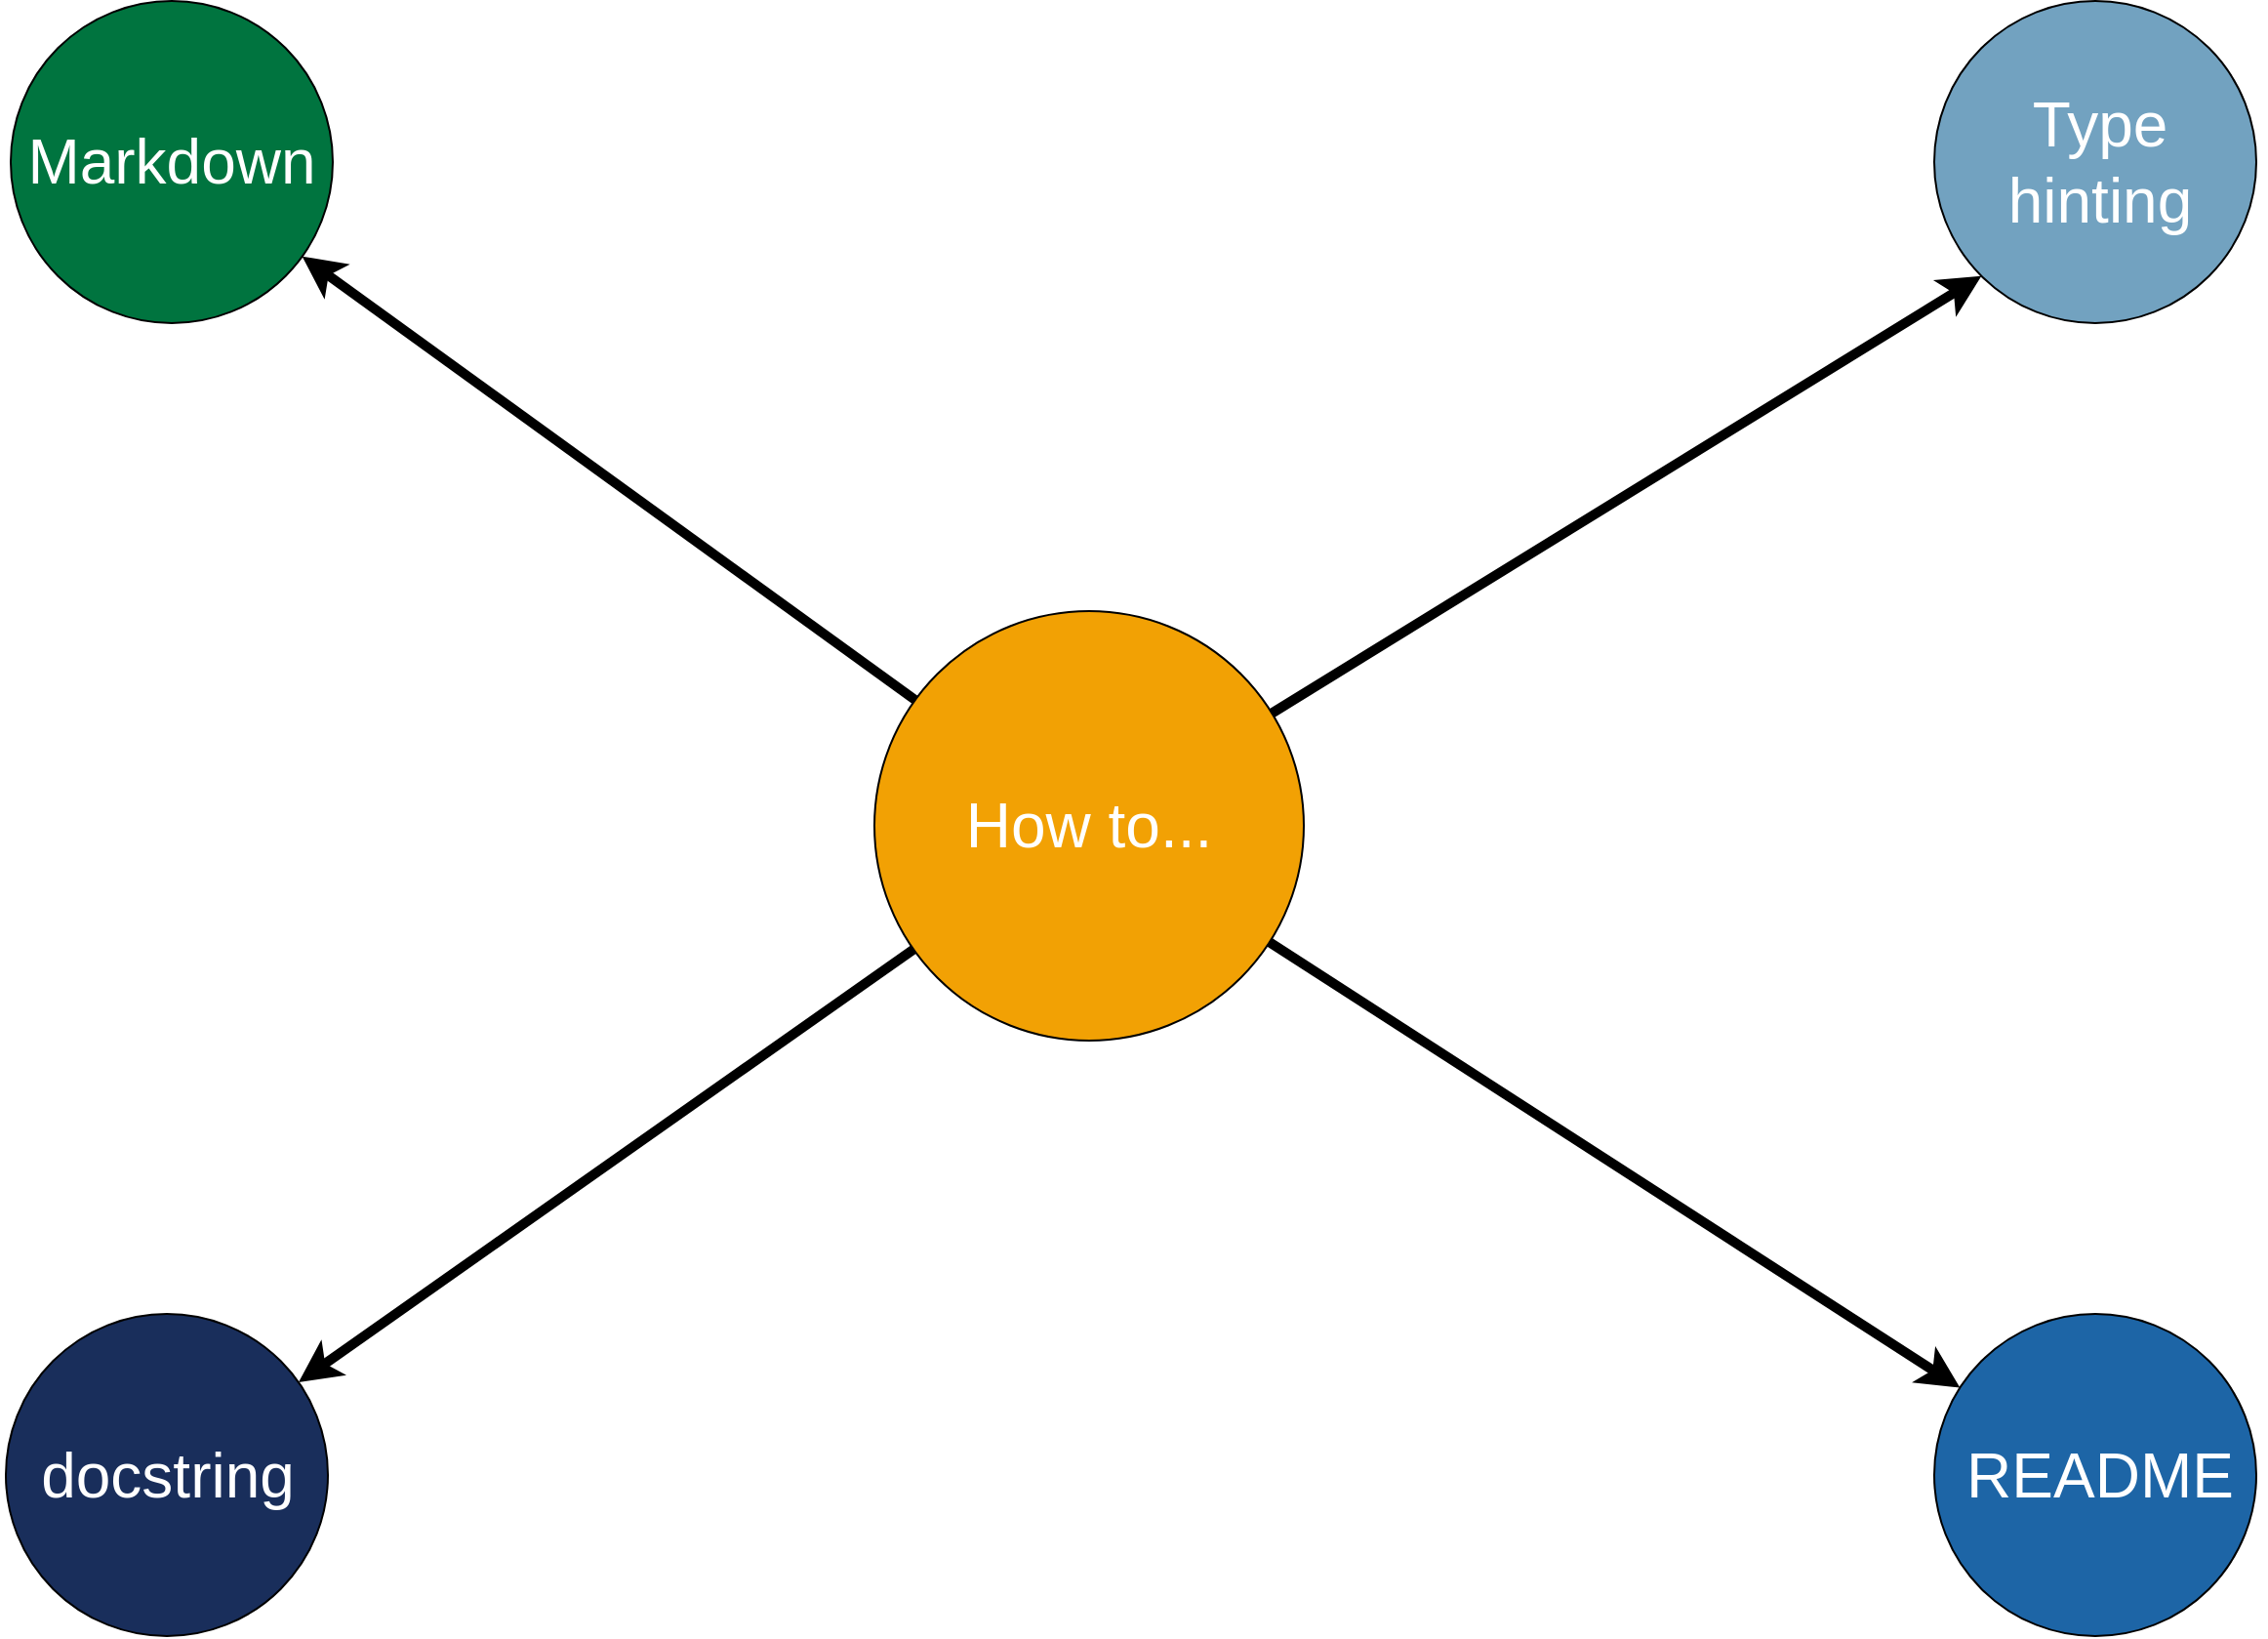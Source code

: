 <mxfile version="13.0.3" type="device"><diagram id="31NhOIFEE1S6o2KfB4fZ" name="Page-1"><mxGraphModel dx="2172" dy="1932" grid="1" gridSize="10" guides="1" tooltips="1" connect="1" arrows="1" fold="1" page="1" pageScale="1" pageWidth="1920" pageHeight="1200" math="0" shadow="0"><root><mxCell id="0"/><mxCell id="1" parent="0"/><mxCell id="iWD9waFiwqPBN_AOMrQd-7" style="rounded=0;orthogonalLoop=1;jettySize=auto;html=1;strokeWidth=5;" edge="1" parent="1" source="iWD9waFiwqPBN_AOMrQd-1" target="iWD9waFiwqPBN_AOMrQd-4"><mxGeometry relative="1" as="geometry"/></mxCell><mxCell id="iWD9waFiwqPBN_AOMrQd-10" style="edgeStyle=none;rounded=0;orthogonalLoop=1;jettySize=auto;html=1;entryX=0;entryY=1;entryDx=0;entryDy=0;strokeWidth=5;" edge="1" parent="1" source="iWD9waFiwqPBN_AOMrQd-1" target="iWD9waFiwqPBN_AOMrQd-8"><mxGeometry relative="1" as="geometry"/></mxCell><mxCell id="iWD9waFiwqPBN_AOMrQd-13" style="edgeStyle=none;rounded=0;orthogonalLoop=1;jettySize=auto;html=1;strokeWidth=5;" edge="1" parent="1" source="iWD9waFiwqPBN_AOMrQd-1" target="iWD9waFiwqPBN_AOMrQd-11"><mxGeometry relative="1" as="geometry"/></mxCell><mxCell id="iWD9waFiwqPBN_AOMrQd-16" style="edgeStyle=none;rounded=0;orthogonalLoop=1;jettySize=auto;html=1;strokeWidth=5;" edge="1" parent="1" source="iWD9waFiwqPBN_AOMrQd-1" target="iWD9waFiwqPBN_AOMrQd-14"><mxGeometry relative="1" as="geometry"/></mxCell><mxCell id="iWD9waFiwqPBN_AOMrQd-1" value="" style="ellipse;whiteSpace=wrap;html=1;aspect=fixed;fillColor=#f2a104;" vertex="1" parent="1"><mxGeometry x="850" y="490" width="220" height="220" as="geometry"/></mxCell><mxCell id="iWD9waFiwqPBN_AOMrQd-2" value="&lt;font style=&quot;font-size: 32px&quot; color=&quot;#ffffff&quot;&gt;How to...&lt;/font&gt;" style="text;html=1;strokeColor=none;fillColor=none;align=center;verticalAlign=middle;whiteSpace=wrap;rounded=0;" vertex="1" parent="1"><mxGeometry x="875" y="580" width="170" height="40" as="geometry"/></mxCell><mxCell id="iWD9waFiwqPBN_AOMrQd-4" value="" style="ellipse;whiteSpace=wrap;html=1;aspect=fixed;fillColor=#00743f;" vertex="1" parent="1"><mxGeometry x="407.5" y="177.5" width="165" height="165" as="geometry"/></mxCell><mxCell id="iWD9waFiwqPBN_AOMrQd-5" value="&lt;font style=&quot;font-size: 32px&quot; color=&quot;#ffffff&quot;&gt;Markdown&lt;/font&gt;" style="text;html=1;strokeColor=none;fillColor=none;align=center;verticalAlign=middle;whiteSpace=wrap;rounded=0;" vertex="1" parent="1"><mxGeometry x="405" y="240" width="170" height="40" as="geometry"/></mxCell><mxCell id="iWD9waFiwqPBN_AOMrQd-8" value="" style="ellipse;whiteSpace=wrap;html=1;aspect=fixed;fillColor=#72A2c0;" vertex="1" parent="1"><mxGeometry x="1393" y="177.5" width="165" height="165" as="geometry"/></mxCell><mxCell id="iWD9waFiwqPBN_AOMrQd-9" value="&lt;font style=&quot;font-size: 32px&quot; color=&quot;#ffffff&quot;&gt;Type hinting&lt;/font&gt;" style="text;html=1;strokeColor=none;fillColor=none;align=center;verticalAlign=middle;whiteSpace=wrap;rounded=0;" vertex="1" parent="1"><mxGeometry x="1393" y="240" width="170" height="40" as="geometry"/></mxCell><mxCell id="iWD9waFiwqPBN_AOMrQd-11" value="" style="ellipse;whiteSpace=wrap;html=1;aspect=fixed;fillColor=#1d65a6;" vertex="1" parent="1"><mxGeometry x="1393" y="850" width="165" height="165" as="geometry"/></mxCell><mxCell id="iWD9waFiwqPBN_AOMrQd-12" value="&lt;font style=&quot;font-size: 32px&quot; color=&quot;#ffffff&quot;&gt;README&lt;/font&gt;" style="text;html=1;strokeColor=none;fillColor=none;align=center;verticalAlign=middle;whiteSpace=wrap;rounded=0;" vertex="1" parent="1"><mxGeometry x="1393" y="912.5" width="170" height="40" as="geometry"/></mxCell><mxCell id="iWD9waFiwqPBN_AOMrQd-14" value="" style="ellipse;whiteSpace=wrap;html=1;aspect=fixed;fillColor=#192E5b;" vertex="1" parent="1"><mxGeometry x="405" y="850" width="165" height="165" as="geometry"/></mxCell><mxCell id="iWD9waFiwqPBN_AOMrQd-15" value="&lt;font style=&quot;font-size: 32px&quot; color=&quot;#ffffff&quot;&gt;docstring&lt;/font&gt;" style="text;html=1;strokeColor=none;fillColor=none;align=center;verticalAlign=middle;whiteSpace=wrap;rounded=0;" vertex="1" parent="1"><mxGeometry x="402.5" y="912.5" width="170" height="40" as="geometry"/></mxCell></root></mxGraphModel></diagram></mxfile>